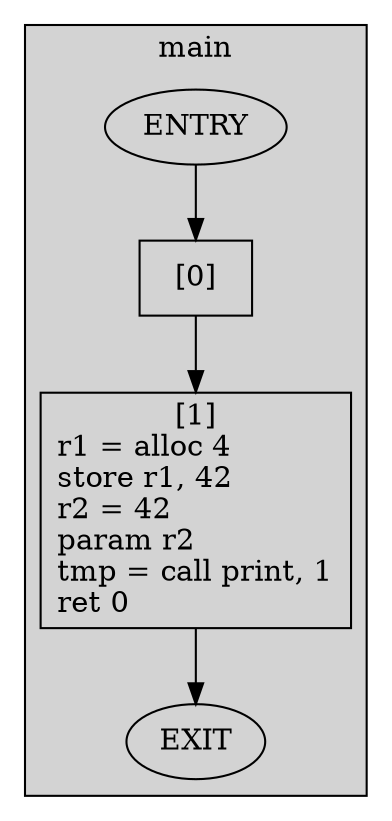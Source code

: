 digraph "./eg/memory_test.dot" {
    subgraph cluster_main {
        label="main";
        graph [style=filled];
        main_ENTRY [label="ENTRY"];
        main_EXIT [label="EXIT"];
        main_ENTRY -> main_BB0;
        main_BB0 [shape=record label="[0]\n"];
        main_BB0 -> main_BB1;
        main_BB1 [shape=record label="[1]\nr1 = alloc 4\lstore r1, 42\lr2 = 42\lparam r2\ltmp = call print, 1\lret 0\l"];
        main_BB1 -> main_EXIT;
    }

}
